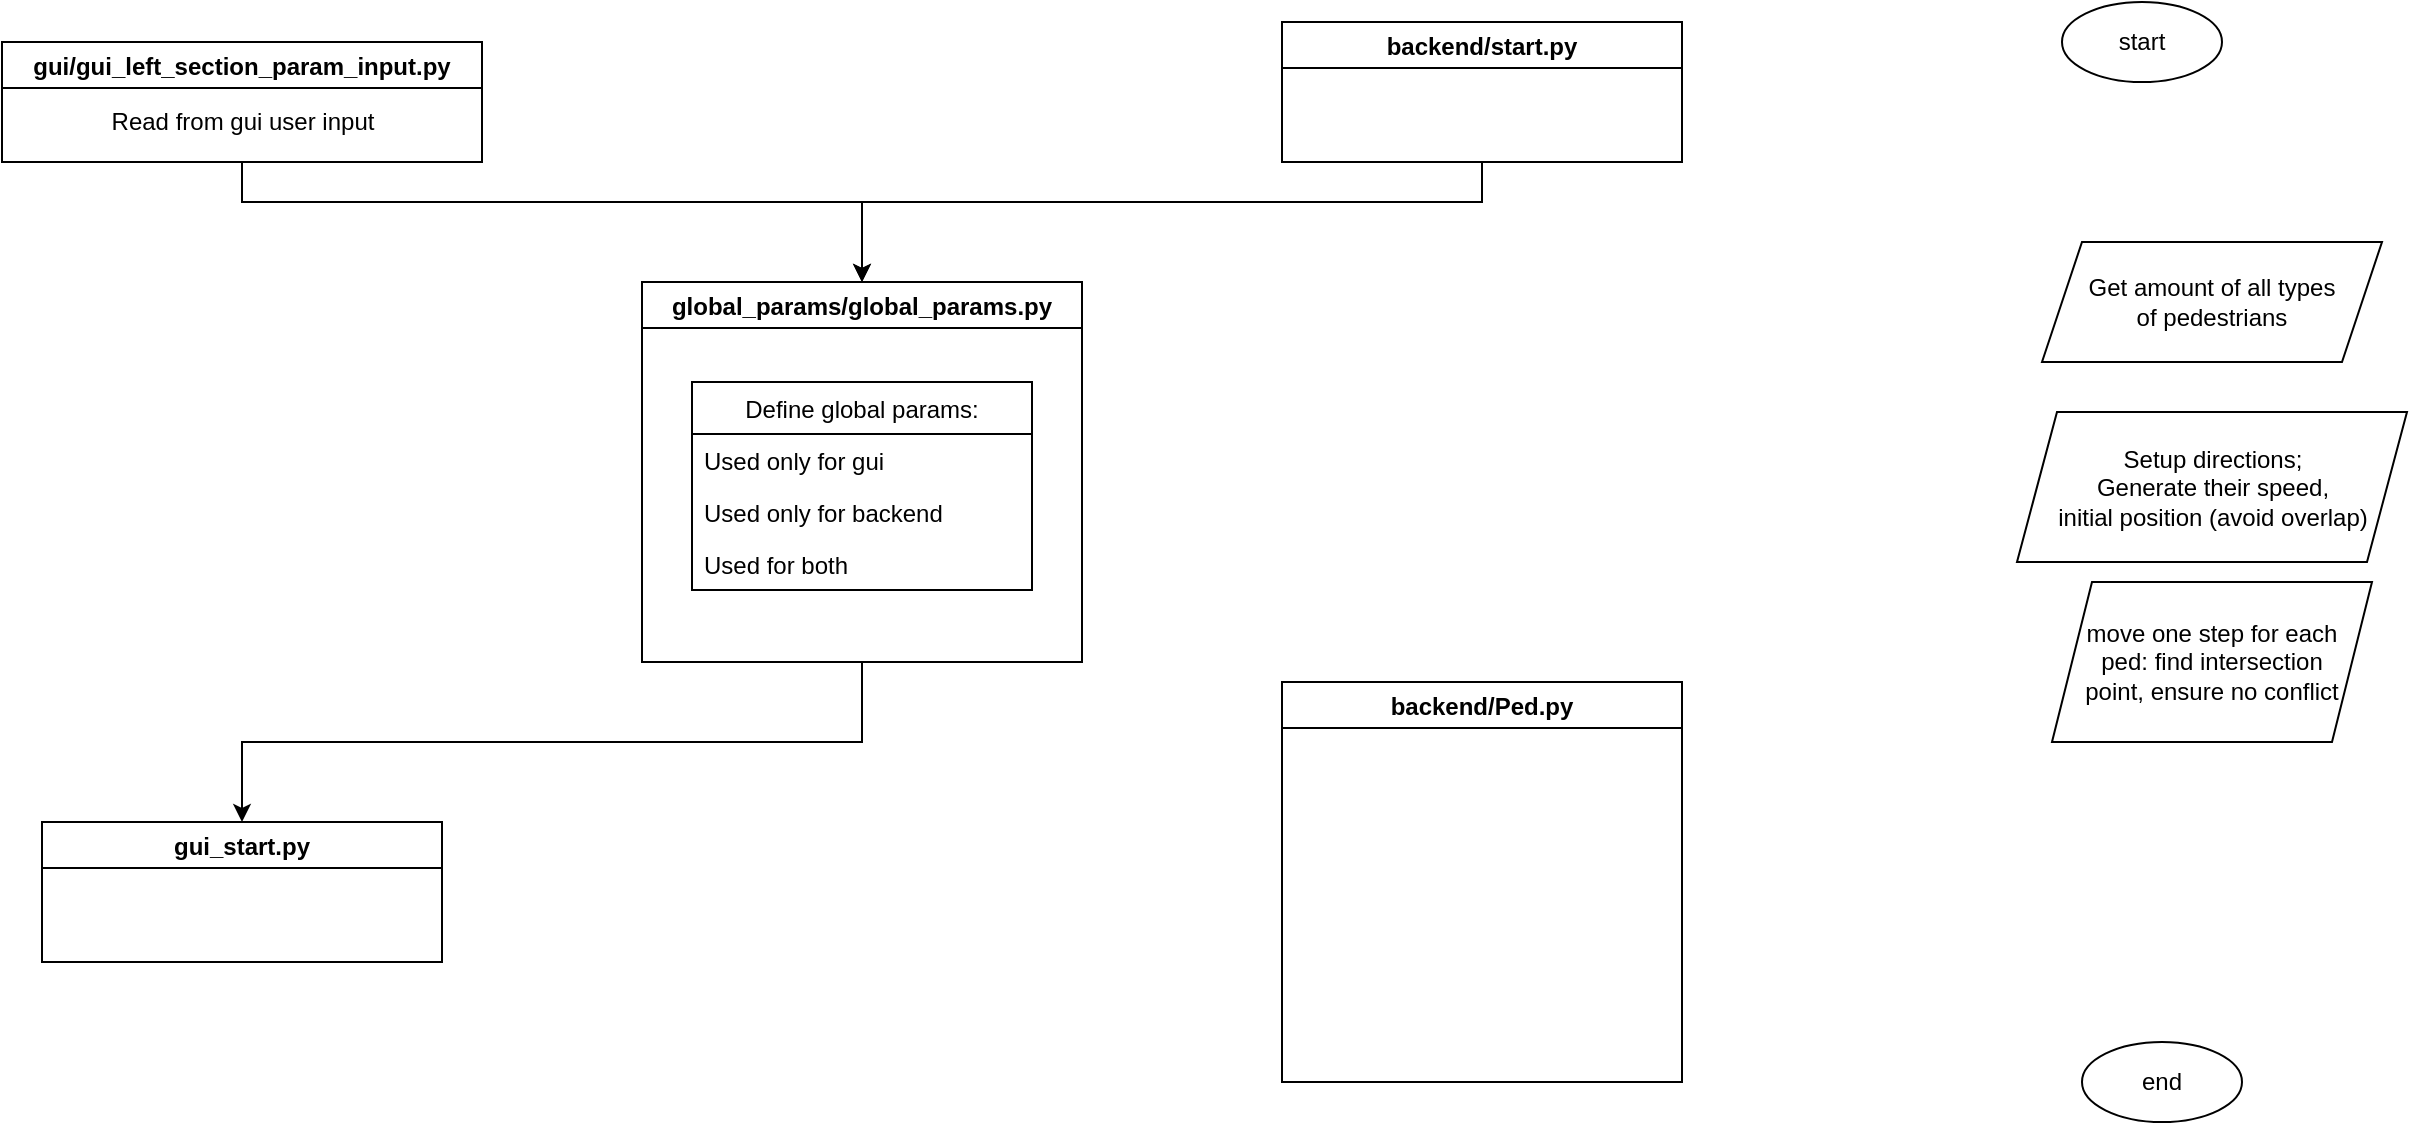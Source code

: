 <mxfile>
    <diagram id="N2ZC24TrMLR2RmuDm4WX" name="Page-1">
        <mxGraphModel dx="940" dy="730" grid="1" gridSize="10" guides="1" tooltips="1" connect="1" arrows="1" fold="1" page="1" pageScale="1" pageWidth="850" pageHeight="1100" math="0" shadow="0">
            <root>
                <mxCell id="0"/>
                <mxCell id="1" parent="0"/>
                <mxCell id="2" value="global_params/global_params.py" style="swimlane;" vertex="1" parent="1">
                    <mxGeometry x="680" y="160" width="220" height="190" as="geometry"/>
                </mxCell>
                <mxCell id="11" value="Define global params:" style="swimlane;fontStyle=0;childLayout=stackLayout;horizontal=1;startSize=26;horizontalStack=0;resizeParent=1;resizeParentMax=0;resizeLast=0;collapsible=1;marginBottom=0;" vertex="1" parent="2">
                    <mxGeometry x="25" y="50" width="170" height="104" as="geometry">
                        <mxRectangle x="20" y="30" width="150" height="26" as="alternateBounds"/>
                    </mxGeometry>
                </mxCell>
                <mxCell id="12" value="Used only for gui" style="text;strokeColor=none;fillColor=none;align=left;verticalAlign=top;spacingLeft=4;spacingRight=4;overflow=hidden;rotatable=0;points=[[0,0.5],[1,0.5]];portConstraint=eastwest;" vertex="1" parent="11">
                    <mxGeometry y="26" width="170" height="26" as="geometry"/>
                </mxCell>
                <mxCell id="13" value="Used only for backend" style="text;strokeColor=none;fillColor=none;align=left;verticalAlign=top;spacingLeft=4;spacingRight=4;overflow=hidden;rotatable=0;points=[[0,0.5],[1,0.5]];portConstraint=eastwest;" vertex="1" parent="11">
                    <mxGeometry y="52" width="170" height="26" as="geometry"/>
                </mxCell>
                <mxCell id="14" value="Used for both" style="text;strokeColor=none;fillColor=none;align=left;verticalAlign=top;spacingLeft=4;spacingRight=4;overflow=hidden;rotatable=0;points=[[0,0.5],[1,0.5]];portConstraint=eastwest;" vertex="1" parent="11">
                    <mxGeometry y="78" width="170" height="26" as="geometry"/>
                </mxCell>
                <mxCell id="4" value="gui/gui_left_section_param_input.py" style="swimlane;" vertex="1" parent="1">
                    <mxGeometry x="360" y="40" width="240" height="60" as="geometry"/>
                </mxCell>
                <mxCell id="5" value="Read from gui user input" style="text;html=1;align=center;verticalAlign=middle;resizable=0;points=[];autosize=1;strokeColor=none;" vertex="1" parent="4">
                    <mxGeometry x="45" y="30" width="150" height="20" as="geometry"/>
                </mxCell>
                <mxCell id="7" value="" style="endArrow=classic;html=1;exitX=0.5;exitY=1;exitDx=0;exitDy=0;entryX=0.5;entryY=0;entryDx=0;entryDy=0;rounded=0;" edge="1" parent="1" source="4" target="2">
                    <mxGeometry width="50" height="50" relative="1" as="geometry">
                        <mxPoint x="400" y="400" as="sourcePoint"/>
                        <mxPoint x="450" y="350" as="targetPoint"/>
                        <Array as="points">
                            <mxPoint x="480" y="120"/>
                            <mxPoint x="790" y="120"/>
                        </Array>
                    </mxGeometry>
                </mxCell>
                <mxCell id="8" value="gui_start.py" style="swimlane;" vertex="1" parent="1">
                    <mxGeometry x="380" y="430" width="200" height="70" as="geometry"/>
                </mxCell>
                <mxCell id="10" value="" style="edgeStyle=orthogonalEdgeStyle;rounded=0;orthogonalLoop=1;jettySize=auto;html=1;exitX=0.5;exitY=1;exitDx=0;exitDy=0;entryX=0.5;entryY=0;entryDx=0;entryDy=0;" edge="1" parent="1" source="2" target="8">
                    <mxGeometry relative="1" as="geometry">
                        <mxPoint x="480" y="230" as="sourcePoint"/>
                        <mxPoint x="480" y="270" as="targetPoint"/>
                    </mxGeometry>
                </mxCell>
                <mxCell id="17" style="edgeStyle=orthogonalEdgeStyle;rounded=0;orthogonalLoop=1;jettySize=auto;html=1;entryX=0.5;entryY=0;entryDx=0;entryDy=0;exitX=0.5;exitY=1;exitDx=0;exitDy=0;" edge="1" parent="1" source="15" target="2">
                    <mxGeometry relative="1" as="geometry">
                        <Array as="points">
                            <mxPoint x="1100" y="120"/>
                            <mxPoint x="790" y="120"/>
                        </Array>
                    </mxGeometry>
                </mxCell>
                <mxCell id="15" value="backend/start.py" style="swimlane;" vertex="1" parent="1">
                    <mxGeometry x="1000" y="30" width="200" height="70" as="geometry"/>
                </mxCell>
                <mxCell id="16" value="backend/Ped.py" style="swimlane;" vertex="1" parent="1">
                    <mxGeometry x="1000" y="360" width="200" height="200" as="geometry"/>
                </mxCell>
                <mxCell id="18" value="start" style="ellipse;whiteSpace=wrap;html=1;" vertex="1" parent="1">
                    <mxGeometry x="1390" y="20" width="80" height="40" as="geometry"/>
                </mxCell>
                <mxCell id="19" value="end" style="ellipse;whiteSpace=wrap;html=1;" vertex="1" parent="1">
                    <mxGeometry x="1400" y="540" width="80" height="40" as="geometry"/>
                </mxCell>
                <mxCell id="20" value="Get amount of all types &lt;br&gt;of pedestrians" style="shape=parallelogram;perimeter=parallelogramPerimeter;whiteSpace=wrap;html=1;fixedSize=1;" vertex="1" parent="1">
                    <mxGeometry x="1380" y="140" width="170" height="60" as="geometry"/>
                </mxCell>
                <mxCell id="21" value="Setup directions;&lt;br&gt;Generate their speed, &lt;br&gt;initial position (avoid overlap)" style="shape=parallelogram;perimeter=parallelogramPerimeter;whiteSpace=wrap;html=1;fixedSize=1;" vertex="1" parent="1">
                    <mxGeometry x="1367.5" y="225" width="195" height="75" as="geometry"/>
                </mxCell>
                <mxCell id="22" value="move one step for each&lt;br&gt;ped: find intersection &lt;br&gt;point, ensure no conflict" style="shape=parallelogram;perimeter=parallelogramPerimeter;whiteSpace=wrap;html=1;fixedSize=1;" vertex="1" parent="1">
                    <mxGeometry x="1385" y="310" width="160" height="80" as="geometry"/>
                </mxCell>
            </root>
        </mxGraphModel>
    </diagram>
</mxfile>